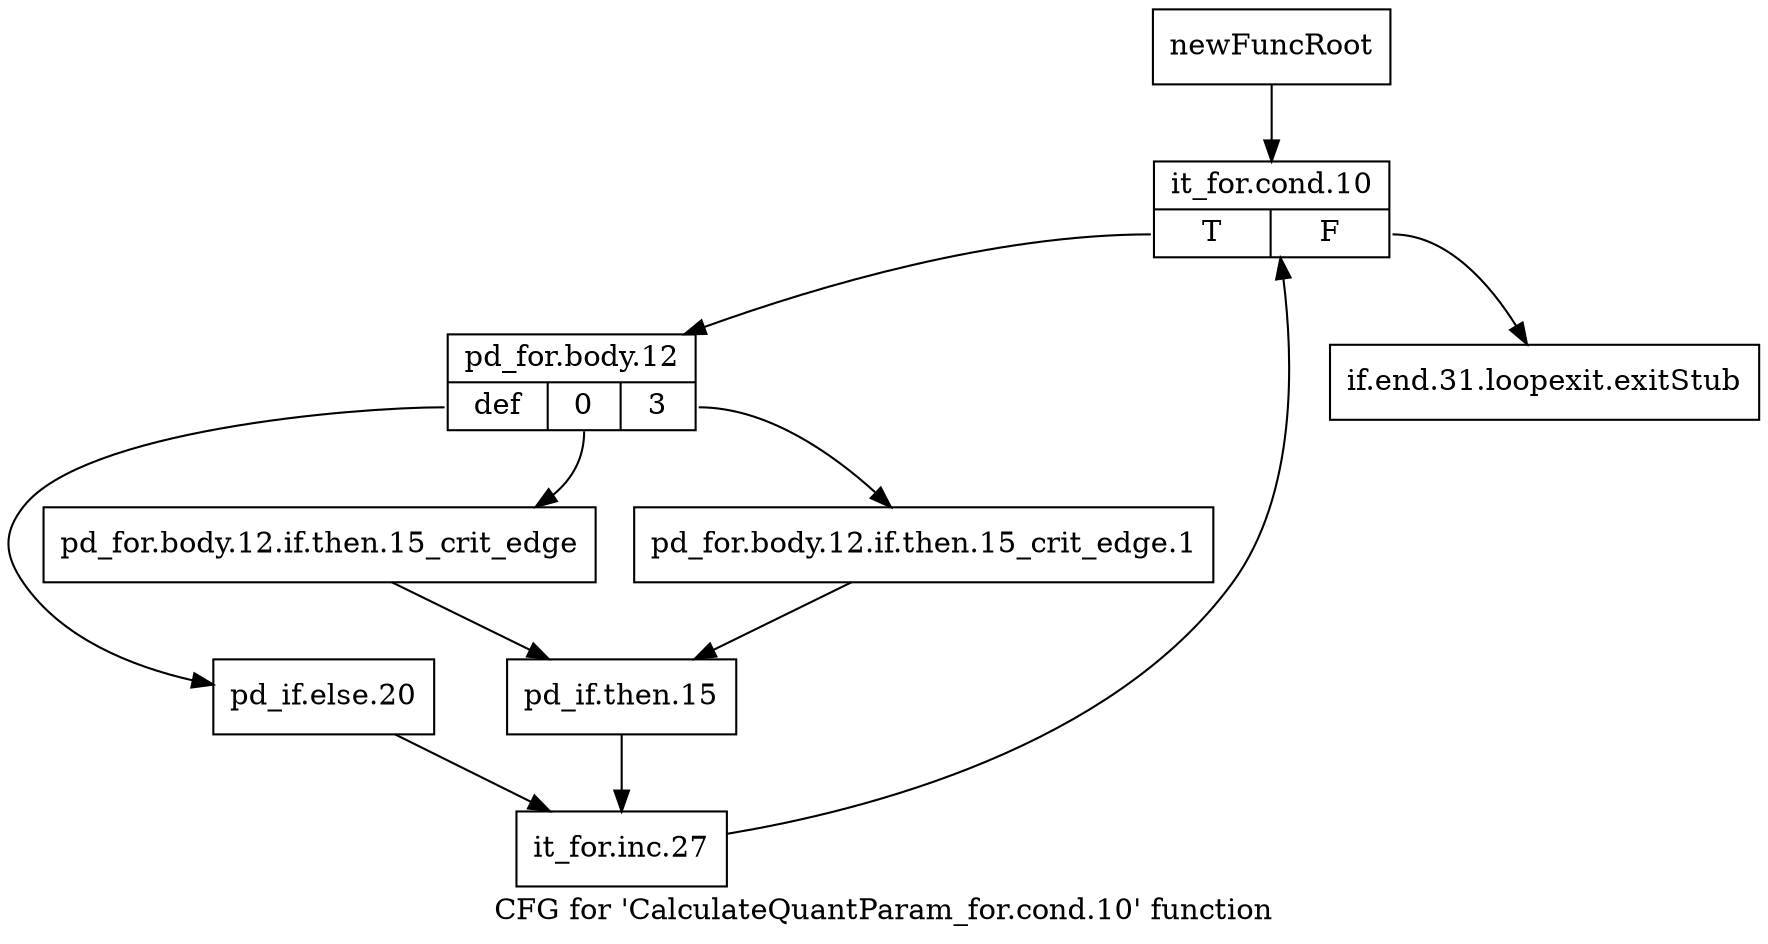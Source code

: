 digraph "CFG for 'CalculateQuantParam_for.cond.10' function" {
	label="CFG for 'CalculateQuantParam_for.cond.10' function";

	Node0x2a7d340 [shape=record,label="{newFuncRoot}"];
	Node0x2a7d340 -> Node0x2a7d3e0;
	Node0x2a7d390 [shape=record,label="{if.end.31.loopexit.exitStub}"];
	Node0x2a7d3e0 [shape=record,label="{it_for.cond.10|{<s0>T|<s1>F}}"];
	Node0x2a7d3e0:s0 -> Node0x2a7d430;
	Node0x2a7d3e0:s1 -> Node0x2a7d390;
	Node0x2a7d430 [shape=record,label="{pd_for.body.12|{<s0>def|<s1>0|<s2>3}}"];
	Node0x2a7d430:s0 -> Node0x2a93440;
	Node0x2a7d430:s1 -> Node0x2a933a0;
	Node0x2a7d430:s2 -> Node0x2a93350;
	Node0x2a93350 [shape=record,label="{pd_for.body.12.if.then.15_crit_edge.1}"];
	Node0x2a93350 -> Node0x2a933f0;
	Node0x2a933a0 [shape=record,label="{pd_for.body.12.if.then.15_crit_edge}"];
	Node0x2a933a0 -> Node0x2a933f0;
	Node0x2a933f0 [shape=record,label="{pd_if.then.15}"];
	Node0x2a933f0 -> Node0x2a93490;
	Node0x2a93440 [shape=record,label="{pd_if.else.20}"];
	Node0x2a93440 -> Node0x2a93490;
	Node0x2a93490 [shape=record,label="{it_for.inc.27}"];
	Node0x2a93490 -> Node0x2a7d3e0;
}
